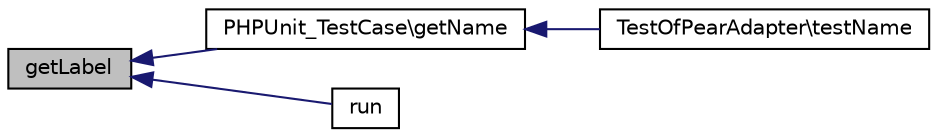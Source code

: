 digraph "getLabel"
{
  edge [fontname="Helvetica",fontsize="10",labelfontname="Helvetica",labelfontsize="10"];
  node [fontname="Helvetica",fontsize="10",shape=record];
  rankdir="LR";
  Node1 [label="getLabel",height=0.2,width=0.4,color="black", fillcolor="grey75", style="filled" fontcolor="black"];
  Node1 -> Node2 [dir="back",color="midnightblue",fontsize="10",style="solid",fontname="Helvetica"];
  Node2 [label="PHPUnit_TestCase\\getName",height=0.2,width=0.4,color="black", fillcolor="white", style="filled",URL="$class_p_h_p_unit___test_case.html#a3d0963e68bb313b163a73f2803c64600"];
  Node2 -> Node3 [dir="back",color="midnightblue",fontsize="10",style="solid",fontname="Helvetica"];
  Node3 [label="TestOfPearAdapter\\testName",height=0.2,width=0.4,color="black", fillcolor="white", style="filled",URL="$class_test_of_pear_adapter.html#a5da3848665ae1f5e576af6dde2e763a3"];
  Node1 -> Node4 [dir="back",color="midnightblue",fontsize="10",style="solid",fontname="Helvetica"];
  Node4 [label="run",height=0.2,width=0.4,color="black", fillcolor="white", style="filled",URL="$class_simple_test_case.html#a2f12518bc8ebaa709bba2ddf6dd15380"];
}
